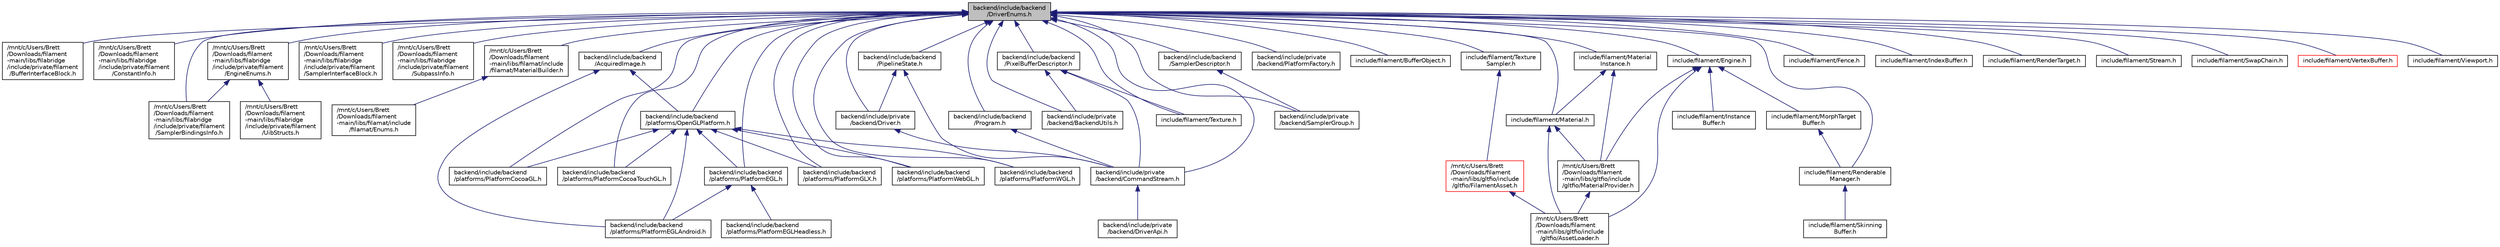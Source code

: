 digraph "backend/include/backend/DriverEnums.h"
{
 // LATEX_PDF_SIZE
  bgcolor="transparent";
  edge [fontname="Helvetica",fontsize="10",labelfontname="Helvetica",labelfontsize="10"];
  node [fontname="Helvetica",fontsize="10",shape=record];
  Node1 [label="backend/include/backend\l/DriverEnums.h",height=0.2,width=0.4,color="black", fillcolor="grey75", style="filled", fontcolor="black",tooltip=" "];
  Node1 -> Node2 [dir="back",color="midnightblue",fontsize="10",style="solid",fontname="Helvetica"];
  Node2 [label="/mnt/c/Users/Brett\l/Downloads/filament\l-main/libs/filabridge\l/include/private/filament\l/BufferInterfaceBlock.h",height=0.2,width=0.4,color="black",URL="$_buffer_interface_block_8h_source.html",tooltip=" "];
  Node1 -> Node3 [dir="back",color="midnightblue",fontsize="10",style="solid",fontname="Helvetica"];
  Node3 [label="/mnt/c/Users/Brett\l/Downloads/filament\l-main/libs/filabridge\l/include/private/filament\l/ConstantInfo.h",height=0.2,width=0.4,color="black",URL="$_constant_info_8h_source.html",tooltip=" "];
  Node1 -> Node4 [dir="back",color="midnightblue",fontsize="10",style="solid",fontname="Helvetica"];
  Node4 [label="/mnt/c/Users/Brett\l/Downloads/filament\l-main/libs/filabridge\l/include/private/filament\l/EngineEnums.h",height=0.2,width=0.4,color="black",URL="$_engine_enums_8h_source.html",tooltip=" "];
  Node4 -> Node5 [dir="back",color="midnightblue",fontsize="10",style="solid",fontname="Helvetica"];
  Node5 [label="/mnt/c/Users/Brett\l/Downloads/filament\l-main/libs/filabridge\l/include/private/filament\l/SamplerBindingsInfo.h",height=0.2,width=0.4,color="black",URL="$_sampler_bindings_info_8h_source.html",tooltip=" "];
  Node4 -> Node6 [dir="back",color="midnightblue",fontsize="10",style="solid",fontname="Helvetica"];
  Node6 [label="/mnt/c/Users/Brett\l/Downloads/filament\l-main/libs/filabridge\l/include/private/filament\l/UibStructs.h",height=0.2,width=0.4,color="black",URL="$_uib_structs_8h_source.html",tooltip=" "];
  Node1 -> Node5 [dir="back",color="midnightblue",fontsize="10",style="solid",fontname="Helvetica"];
  Node1 -> Node7 [dir="back",color="midnightblue",fontsize="10",style="solid",fontname="Helvetica"];
  Node7 [label="/mnt/c/Users/Brett\l/Downloads/filament\l-main/libs/filabridge\l/include/private/filament\l/SamplerInterfaceBlock.h",height=0.2,width=0.4,color="black",URL="$_sampler_interface_block_8h_source.html",tooltip=" "];
  Node1 -> Node8 [dir="back",color="midnightblue",fontsize="10",style="solid",fontname="Helvetica"];
  Node8 [label="/mnt/c/Users/Brett\l/Downloads/filament\l-main/libs/filabridge\l/include/private/filament\l/SubpassInfo.h",height=0.2,width=0.4,color="black",URL="$_subpass_info_8h_source.html",tooltip=" "];
  Node1 -> Node9 [dir="back",color="midnightblue",fontsize="10",style="solid",fontname="Helvetica"];
  Node9 [label="/mnt/c/Users/Brett\l/Downloads/filament\l-main/libs/filamat/include\l/filamat/MaterialBuilder.h",height=0.2,width=0.4,color="black",URL="$_material_builder_8h.html",tooltip=" "];
  Node9 -> Node10 [dir="back",color="midnightblue",fontsize="10",style="solid",fontname="Helvetica"];
  Node10 [label="/mnt/c/Users/Brett\l/Downloads/filament\l-main/libs/filamat/include\l/filamat/Enums.h",height=0.2,width=0.4,color="black",URL="$_enums_8h_source.html",tooltip=" "];
  Node1 -> Node11 [dir="back",color="midnightblue",fontsize="10",style="solid",fontname="Helvetica"];
  Node11 [label="backend/include/backend\l/AcquiredImage.h",height=0.2,width=0.4,color="black",URL="$_acquired_image_8h_source.html",tooltip=" "];
  Node11 -> Node12 [dir="back",color="midnightblue",fontsize="10",style="solid",fontname="Helvetica"];
  Node12 [label="backend/include/backend\l/platforms/OpenGLPlatform.h",height=0.2,width=0.4,color="black",URL="$_open_g_l_platform_8h_source.html",tooltip=" "];
  Node12 -> Node13 [dir="back",color="midnightblue",fontsize="10",style="solid",fontname="Helvetica"];
  Node13 [label="backend/include/backend\l/platforms/PlatformCocoaGL.h",height=0.2,width=0.4,color="black",URL="$_platform_cocoa_g_l_8h_source.html",tooltip=" "];
  Node12 -> Node14 [dir="back",color="midnightblue",fontsize="10",style="solid",fontname="Helvetica"];
  Node14 [label="backend/include/backend\l/platforms/PlatformCocoaTouchGL.h",height=0.2,width=0.4,color="black",URL="$_platform_cocoa_touch_g_l_8h_source.html",tooltip=" "];
  Node12 -> Node15 [dir="back",color="midnightblue",fontsize="10",style="solid",fontname="Helvetica"];
  Node15 [label="backend/include/backend\l/platforms/PlatformEGL.h",height=0.2,width=0.4,color="black",URL="$_platform_e_g_l_8h_source.html",tooltip=" "];
  Node15 -> Node16 [dir="back",color="midnightblue",fontsize="10",style="solid",fontname="Helvetica"];
  Node16 [label="backend/include/backend\l/platforms/PlatformEGLAndroid.h",height=0.2,width=0.4,color="black",URL="$_platform_e_g_l_android_8h_source.html",tooltip=" "];
  Node15 -> Node17 [dir="back",color="midnightblue",fontsize="10",style="solid",fontname="Helvetica"];
  Node17 [label="backend/include/backend\l/platforms/PlatformEGLHeadless.h",height=0.2,width=0.4,color="black",URL="$_platform_e_g_l_headless_8h_source.html",tooltip=" "];
  Node12 -> Node16 [dir="back",color="midnightblue",fontsize="10",style="solid",fontname="Helvetica"];
  Node12 -> Node18 [dir="back",color="midnightblue",fontsize="10",style="solid",fontname="Helvetica"];
  Node18 [label="backend/include/backend\l/platforms/PlatformGLX.h",height=0.2,width=0.4,color="black",URL="$_platform_g_l_x_8h_source.html",tooltip=" "];
  Node12 -> Node19 [dir="back",color="midnightblue",fontsize="10",style="solid",fontname="Helvetica"];
  Node19 [label="backend/include/backend\l/platforms/PlatformWebGL.h",height=0.2,width=0.4,color="black",URL="$_platform_web_g_l_8h_source.html",tooltip=" "];
  Node12 -> Node20 [dir="back",color="midnightblue",fontsize="10",style="solid",fontname="Helvetica"];
  Node20 [label="backend/include/backend\l/platforms/PlatformWGL.h",height=0.2,width=0.4,color="black",URL="$_platform_w_g_l_8h_source.html",tooltip=" "];
  Node11 -> Node16 [dir="back",color="midnightblue",fontsize="10",style="solid",fontname="Helvetica"];
  Node1 -> Node21 [dir="back",color="midnightblue",fontsize="10",style="solid",fontname="Helvetica"];
  Node21 [label="backend/include/backend\l/PipelineState.h",height=0.2,width=0.4,color="black",URL="$_pipeline_state_8h_source.html",tooltip=" "];
  Node21 -> Node22 [dir="back",color="midnightblue",fontsize="10",style="solid",fontname="Helvetica"];
  Node22 [label="backend/include/private\l/backend/CommandStream.h",height=0.2,width=0.4,color="black",URL="$_command_stream_8h_source.html",tooltip=" "];
  Node22 -> Node23 [dir="back",color="midnightblue",fontsize="10",style="solid",fontname="Helvetica"];
  Node23 [label="backend/include/private\l/backend/DriverApi.h",height=0.2,width=0.4,color="black",URL="$_driver_api_8h_source.html",tooltip=" "];
  Node21 -> Node24 [dir="back",color="midnightblue",fontsize="10",style="solid",fontname="Helvetica"];
  Node24 [label="backend/include/private\l/backend/Driver.h",height=0.2,width=0.4,color="black",URL="$_driver_8h_source.html",tooltip=" "];
  Node24 -> Node22 [dir="back",color="midnightblue",fontsize="10",style="solid",fontname="Helvetica"];
  Node1 -> Node25 [dir="back",color="midnightblue",fontsize="10",style="solid",fontname="Helvetica"];
  Node25 [label="backend/include/backend\l/PixelBufferDescriptor.h",height=0.2,width=0.4,color="black",URL="$_pixel_buffer_descriptor_8h.html",tooltip=" "];
  Node25 -> Node26 [dir="back",color="midnightblue",fontsize="10",style="solid",fontname="Helvetica"];
  Node26 [label="backend/include/private\l/backend/BackendUtils.h",height=0.2,width=0.4,color="black",URL="$_backend_utils_8h_source.html",tooltip=" "];
  Node25 -> Node22 [dir="back",color="midnightblue",fontsize="10",style="solid",fontname="Helvetica"];
  Node25 -> Node27 [dir="back",color="midnightblue",fontsize="10",style="solid",fontname="Helvetica"];
  Node27 [label="include/filament/Texture.h",height=0.2,width=0.4,color="black",URL="$_texture_8h.html",tooltip=" "];
  Node1 -> Node12 [dir="back",color="midnightblue",fontsize="10",style="solid",fontname="Helvetica"];
  Node1 -> Node13 [dir="back",color="midnightblue",fontsize="10",style="solid",fontname="Helvetica"];
  Node1 -> Node14 [dir="back",color="midnightblue",fontsize="10",style="solid",fontname="Helvetica"];
  Node1 -> Node15 [dir="back",color="midnightblue",fontsize="10",style="solid",fontname="Helvetica"];
  Node1 -> Node18 [dir="back",color="midnightblue",fontsize="10",style="solid",fontname="Helvetica"];
  Node1 -> Node19 [dir="back",color="midnightblue",fontsize="10",style="solid",fontname="Helvetica"];
  Node1 -> Node20 [dir="back",color="midnightblue",fontsize="10",style="solid",fontname="Helvetica"];
  Node1 -> Node28 [dir="back",color="midnightblue",fontsize="10",style="solid",fontname="Helvetica"];
  Node28 [label="backend/include/backend\l/Program.h",height=0.2,width=0.4,color="black",URL="$_program_8h_source.html",tooltip=" "];
  Node28 -> Node22 [dir="back",color="midnightblue",fontsize="10",style="solid",fontname="Helvetica"];
  Node1 -> Node29 [dir="back",color="midnightblue",fontsize="10",style="solid",fontname="Helvetica"];
  Node29 [label="backend/include/backend\l/SamplerDescriptor.h",height=0.2,width=0.4,color="black",URL="$_sampler_descriptor_8h.html",tooltip=" "];
  Node29 -> Node30 [dir="back",color="midnightblue",fontsize="10",style="solid",fontname="Helvetica"];
  Node30 [label="backend/include/private\l/backend/SamplerGroup.h",height=0.2,width=0.4,color="black",URL="$_sampler_group_8h_source.html",tooltip=" "];
  Node1 -> Node26 [dir="back",color="midnightblue",fontsize="10",style="solid",fontname="Helvetica"];
  Node1 -> Node22 [dir="back",color="midnightblue",fontsize="10",style="solid",fontname="Helvetica"];
  Node1 -> Node24 [dir="back",color="midnightblue",fontsize="10",style="solid",fontname="Helvetica"];
  Node1 -> Node31 [dir="back",color="midnightblue",fontsize="10",style="solid",fontname="Helvetica"];
  Node31 [label="backend/include/private\l/backend/PlatformFactory.h",height=0.2,width=0.4,color="black",URL="$_platform_factory_8h.html",tooltip=" "];
  Node1 -> Node30 [dir="back",color="midnightblue",fontsize="10",style="solid",fontname="Helvetica"];
  Node1 -> Node32 [dir="back",color="midnightblue",fontsize="10",style="solid",fontname="Helvetica"];
  Node32 [label="include/filament/BufferObject.h",height=0.2,width=0.4,color="black",URL="$_buffer_object_8h.html",tooltip=" "];
  Node1 -> Node33 [dir="back",color="midnightblue",fontsize="10",style="solid",fontname="Helvetica"];
  Node33 [label="include/filament/Engine.h",height=0.2,width=0.4,color="black",URL="$_engine_8h_source.html",tooltip=" "];
  Node33 -> Node34 [dir="back",color="midnightblue",fontsize="10",style="solid",fontname="Helvetica"];
  Node34 [label="/mnt/c/Users/Brett\l/Downloads/filament\l-main/libs/gltfio/include\l/gltfio/AssetLoader.h",height=0.2,width=0.4,color="black",URL="$_asset_loader_8h_source.html",tooltip=" "];
  Node33 -> Node35 [dir="back",color="midnightblue",fontsize="10",style="solid",fontname="Helvetica"];
  Node35 [label="/mnt/c/Users/Brett\l/Downloads/filament\l-main/libs/gltfio/include\l/gltfio/MaterialProvider.h",height=0.2,width=0.4,color="black",URL="$_material_provider_8h_source.html",tooltip=" "];
  Node35 -> Node34 [dir="back",color="midnightblue",fontsize="10",style="solid",fontname="Helvetica"];
  Node33 -> Node36 [dir="back",color="midnightblue",fontsize="10",style="solid",fontname="Helvetica"];
  Node36 [label="include/filament/Instance\lBuffer.h",height=0.2,width=0.4,color="black",URL="$_instance_buffer_8h_source.html",tooltip=" "];
  Node33 -> Node37 [dir="back",color="midnightblue",fontsize="10",style="solid",fontname="Helvetica"];
  Node37 [label="include/filament/MorphTarget\lBuffer.h",height=0.2,width=0.4,color="black",URL="$_morph_target_buffer_8h_source.html",tooltip=" "];
  Node37 -> Node38 [dir="back",color="midnightblue",fontsize="10",style="solid",fontname="Helvetica"];
  Node38 [label="include/filament/Renderable\lManager.h",height=0.2,width=0.4,color="black",URL="$_renderable_manager_8h_source.html",tooltip=" "];
  Node38 -> Node39 [dir="back",color="midnightblue",fontsize="10",style="solid",fontname="Helvetica"];
  Node39 [label="include/filament/Skinning\lBuffer.h",height=0.2,width=0.4,color="black",URL="$_skinning_buffer_8h_source.html",tooltip=" "];
  Node1 -> Node40 [dir="back",color="midnightblue",fontsize="10",style="solid",fontname="Helvetica"];
  Node40 [label="include/filament/Fence.h",height=0.2,width=0.4,color="black",URL="$_fence_8h.html",tooltip=" "];
  Node1 -> Node41 [dir="back",color="midnightblue",fontsize="10",style="solid",fontname="Helvetica"];
  Node41 [label="include/filament/IndexBuffer.h",height=0.2,width=0.4,color="black",URL="$_index_buffer_8h.html",tooltip=" "];
  Node1 -> Node42 [dir="back",color="midnightblue",fontsize="10",style="solid",fontname="Helvetica"];
  Node42 [label="include/filament/Material.h",height=0.2,width=0.4,color="black",URL="$_material_8h_source.html",tooltip=" "];
  Node42 -> Node34 [dir="back",color="midnightblue",fontsize="10",style="solid",fontname="Helvetica"];
  Node42 -> Node35 [dir="back",color="midnightblue",fontsize="10",style="solid",fontname="Helvetica"];
  Node1 -> Node43 [dir="back",color="midnightblue",fontsize="10",style="solid",fontname="Helvetica"];
  Node43 [label="include/filament/Material\lInstance.h",height=0.2,width=0.4,color="black",URL="$_material_instance_8h_source.html",tooltip=" "];
  Node43 -> Node35 [dir="back",color="midnightblue",fontsize="10",style="solid",fontname="Helvetica"];
  Node43 -> Node42 [dir="back",color="midnightblue",fontsize="10",style="solid",fontname="Helvetica"];
  Node1 -> Node38 [dir="back",color="midnightblue",fontsize="10",style="solid",fontname="Helvetica"];
  Node1 -> Node44 [dir="back",color="midnightblue",fontsize="10",style="solid",fontname="Helvetica"];
  Node44 [label="include/filament/RenderTarget.h",height=0.2,width=0.4,color="black",URL="$_render_target_8h.html",tooltip=" "];
  Node1 -> Node45 [dir="back",color="midnightblue",fontsize="10",style="solid",fontname="Helvetica"];
  Node45 [label="include/filament/Stream.h",height=0.2,width=0.4,color="black",URL="$_stream_8h_source.html",tooltip=" "];
  Node1 -> Node46 [dir="back",color="midnightblue",fontsize="10",style="solid",fontname="Helvetica"];
  Node46 [label="include/filament/SwapChain.h",height=0.2,width=0.4,color="black",URL="$_swap_chain_8h_source.html",tooltip=" "];
  Node1 -> Node27 [dir="back",color="midnightblue",fontsize="10",style="solid",fontname="Helvetica"];
  Node1 -> Node47 [dir="back",color="midnightblue",fontsize="10",style="solid",fontname="Helvetica"];
  Node47 [label="include/filament/Texture\lSampler.h",height=0.2,width=0.4,color="black",URL="$_texture_sampler_8h.html",tooltip=" "];
  Node47 -> Node48 [dir="back",color="midnightblue",fontsize="10",style="solid",fontname="Helvetica"];
  Node48 [label="/mnt/c/Users/Brett\l/Downloads/filament\l-main/libs/gltfio/include\l/gltfio/FilamentAsset.h",height=0.2,width=0.4,color="red",URL="$_filament_asset_8h_source.html",tooltip=" "];
  Node48 -> Node34 [dir="back",color="midnightblue",fontsize="10",style="solid",fontname="Helvetica"];
  Node1 -> Node51 [dir="back",color="midnightblue",fontsize="10",style="solid",fontname="Helvetica"];
  Node51 [label="include/filament/VertexBuffer.h",height=0.2,width=0.4,color="red",URL="$_vertex_buffer_8h.html",tooltip=" "];
  Node1 -> Node52 [dir="back",color="midnightblue",fontsize="10",style="solid",fontname="Helvetica"];
  Node52 [label="include/filament/Viewport.h",height=0.2,width=0.4,color="black",URL="$_viewport_8h.html",tooltip=" "];
}
